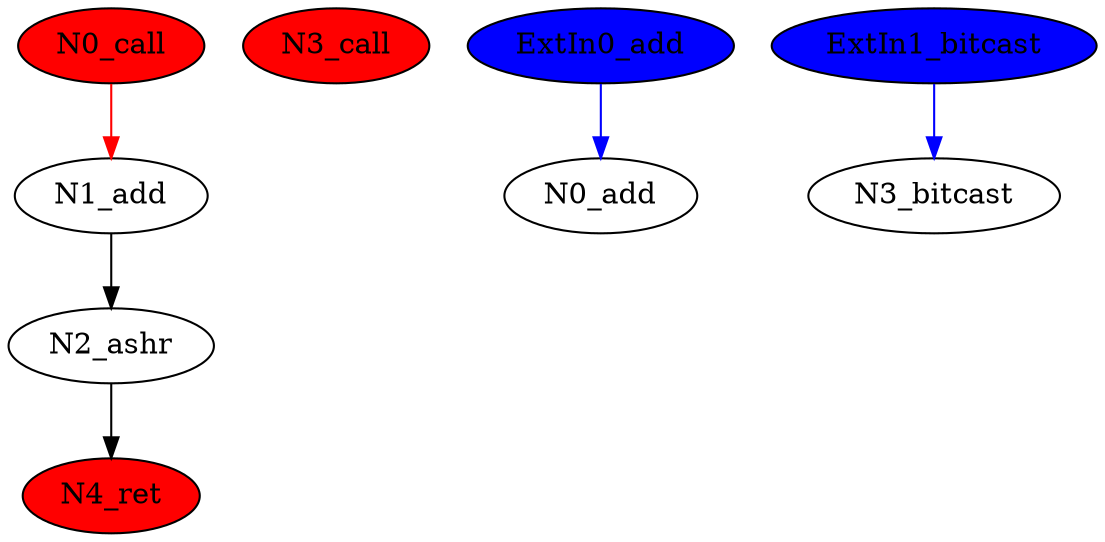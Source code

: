 digraph "hadamard.ir_HadamardSAD8x8_%252.4" {
frequency = 1.000000
N0_call [weight = 1, forbidden = 1, style = filled, fillcolor = red]
N1_add [weight = 1, forbidden = 0]
N2_ashr [weight = 1, forbidden = 0]
N3_call [weight = 1, forbidden = 1, style = filled, fillcolor = red]
N4_ret [weight = 1, forbidden = 1, style = filled, fillcolor = red]
N0_call -> N1_add [color = red];
N1_add -> N2_ashr;
N2_ashr -> N4_ret;
ExtIn0_add[style = filled, fillcolor = blue]
ExtIn0_add -> N0_add [color = blue];
ExtIn1_bitcast[style = filled, fillcolor = blue]
ExtIn1_bitcast -> N3_bitcast [color = blue];
}
